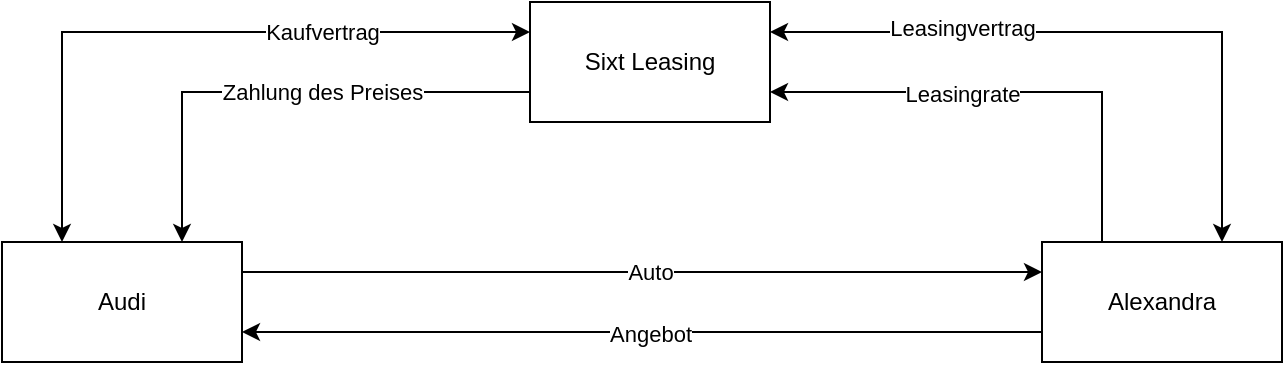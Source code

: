 <mxfile version="15.5.2" type="google"><diagram id="adj_4OPbyjBrg5Te2Gze" name="Page-1"><mxGraphModel dx="1038" dy="546" grid="1" gridSize="10" guides="1" tooltips="1" connect="1" arrows="1" fold="1" page="1" pageScale="1" pageWidth="827" pageHeight="1169" math="0" shadow="0"><root><mxCell id="0"/><mxCell id="1" parent="0"/><mxCell id="VIST8VKM03X9Ejag1zli-1" value="Sixt Leasing" style="rounded=0;whiteSpace=wrap;html=1;" vertex="1" parent="1"><mxGeometry x="354" y="130" width="120" height="60" as="geometry"/></mxCell><mxCell id="VIST8VKM03X9Ejag1zli-2" value="Alexandra" style="rounded=0;whiteSpace=wrap;html=1;" vertex="1" parent="1"><mxGeometry x="610" y="250" width="120" height="60" as="geometry"/></mxCell><mxCell id="VIST8VKM03X9Ejag1zli-3" value="Audi" style="rounded=0;whiteSpace=wrap;html=1;" vertex="1" parent="1"><mxGeometry x="90" y="250" width="120" height="60" as="geometry"/></mxCell><mxCell id="VIST8VKM03X9Ejag1zli-6" value="" style="endArrow=classic;html=1;rounded=0;exitX=1;exitY=0.25;exitDx=0;exitDy=0;entryX=0;entryY=0.25;entryDx=0;entryDy=0;" edge="1" parent="1" source="VIST8VKM03X9Ejag1zli-3" target="VIST8VKM03X9Ejag1zli-2"><mxGeometry width="50" height="50" relative="1" as="geometry"><mxPoint x="390" y="310" as="sourcePoint"/><mxPoint x="440" y="260" as="targetPoint"/></mxGeometry></mxCell><mxCell id="VIST8VKM03X9Ejag1zli-8" value="Auto" style="edgeLabel;html=1;align=center;verticalAlign=middle;resizable=0;points=[];" vertex="1" connectable="0" parent="VIST8VKM03X9Ejag1zli-6"><mxGeometry x="0.284" relative="1" as="geometry"><mxPoint x="-53" as="offset"/></mxGeometry></mxCell><mxCell id="VIST8VKM03X9Ejag1zli-7" value="" style="endArrow=classic;html=1;rounded=0;entryX=1;entryY=0.75;entryDx=0;entryDy=0;exitX=0;exitY=0.75;exitDx=0;exitDy=0;" edge="1" parent="1" source="VIST8VKM03X9Ejag1zli-2" target="VIST8VKM03X9Ejag1zli-3"><mxGeometry width="50" height="50" relative="1" as="geometry"><mxPoint x="390" y="310" as="sourcePoint"/><mxPoint x="440" y="260" as="targetPoint"/></mxGeometry></mxCell><mxCell id="VIST8VKM03X9Ejag1zli-9" value="Angebot" style="edgeLabel;html=1;align=center;verticalAlign=middle;resizable=0;points=[];" vertex="1" connectable="0" parent="VIST8VKM03X9Ejag1zli-7"><mxGeometry x="-0.104" y="1" relative="1" as="geometry"><mxPoint x="-17" as="offset"/></mxGeometry></mxCell><mxCell id="VIST8VKM03X9Ejag1zli-10" value="" style="endArrow=classic;startArrow=classic;html=1;rounded=0;entryX=0;entryY=0.25;entryDx=0;entryDy=0;exitX=0.25;exitY=0;exitDx=0;exitDy=0;" edge="1" parent="1" source="VIST8VKM03X9Ejag1zli-3" target="VIST8VKM03X9Ejag1zli-1"><mxGeometry width="50" height="50" relative="1" as="geometry"><mxPoint x="200" y="210" as="sourcePoint"/><mxPoint x="250" y="160" as="targetPoint"/><Array as="points"><mxPoint x="120" y="145"/></Array></mxGeometry></mxCell><mxCell id="VIST8VKM03X9Ejag1zli-11" value="Kaufvertrag" style="edgeLabel;html=1;align=center;verticalAlign=middle;resizable=0;points=[];" vertex="1" connectable="0" parent="VIST8VKM03X9Ejag1zli-10"><mxGeometry x="-0.163" relative="1" as="geometry"><mxPoint x="93" as="offset"/></mxGeometry></mxCell><mxCell id="VIST8VKM03X9Ejag1zli-12" value="" style="endArrow=classic;html=1;rounded=0;entryX=0.75;entryY=0;entryDx=0;entryDy=0;exitX=0;exitY=0.75;exitDx=0;exitDy=0;" edge="1" parent="1" source="VIST8VKM03X9Ejag1zli-1" target="VIST8VKM03X9Ejag1zli-3"><mxGeometry width="50" height="50" relative="1" as="geometry"><mxPoint x="250" y="230" as="sourcePoint"/><mxPoint x="300" y="180" as="targetPoint"/><Array as="points"><mxPoint x="180" y="175"/></Array></mxGeometry></mxCell><mxCell id="VIST8VKM03X9Ejag1zli-13" value="Zahlung des Preises" style="edgeLabel;html=1;align=center;verticalAlign=middle;resizable=0;points=[];" vertex="1" connectable="0" parent="VIST8VKM03X9Ejag1zli-12"><mxGeometry x="0.07" relative="1" as="geometry"><mxPoint x="29" as="offset"/></mxGeometry></mxCell><mxCell id="VIST8VKM03X9Ejag1zli-14" value="" style="endArrow=classic;html=1;rounded=0;entryX=1;entryY=0.75;entryDx=0;entryDy=0;exitX=0.25;exitY=0;exitDx=0;exitDy=0;" edge="1" parent="1" source="VIST8VKM03X9Ejag1zli-2" target="VIST8VKM03X9Ejag1zli-1"><mxGeometry width="50" height="50" relative="1" as="geometry"><mxPoint x="550" y="220" as="sourcePoint"/><mxPoint x="600" y="170" as="targetPoint"/><Array as="points"><mxPoint x="640" y="175"/></Array></mxGeometry></mxCell><mxCell id="VIST8VKM03X9Ejag1zli-15" value="Leasingrate" style="edgeLabel;html=1;align=center;verticalAlign=middle;resizable=0;points=[];" vertex="1" connectable="0" parent="VIST8VKM03X9Ejag1zli-14"><mxGeometry x="0.479" y="1" relative="1" as="geometry"><mxPoint x="33" as="offset"/></mxGeometry></mxCell><mxCell id="VIST8VKM03X9Ejag1zli-16" value="" style="endArrow=classic;startArrow=classic;html=1;rounded=0;entryX=1;entryY=0.25;entryDx=0;entryDy=0;exitX=0.75;exitY=0;exitDx=0;exitDy=0;" edge="1" parent="1" source="VIST8VKM03X9Ejag1zli-2" target="VIST8VKM03X9Ejag1zli-1"><mxGeometry width="50" height="50" relative="1" as="geometry"><mxPoint x="390" y="310" as="sourcePoint"/><mxPoint x="440" y="260" as="targetPoint"/><Array as="points"><mxPoint x="700" y="145"/></Array></mxGeometry></mxCell><mxCell id="VIST8VKM03X9Ejag1zli-17" value="Leasingvertrag" style="edgeLabel;html=1;align=center;verticalAlign=middle;resizable=0;points=[];" vertex="1" connectable="0" parent="VIST8VKM03X9Ejag1zli-16"><mxGeometry x="-0.104" y="-2" relative="1" as="geometry"><mxPoint x="-87" as="offset"/></mxGeometry></mxCell></root></mxGraphModel></diagram></mxfile>